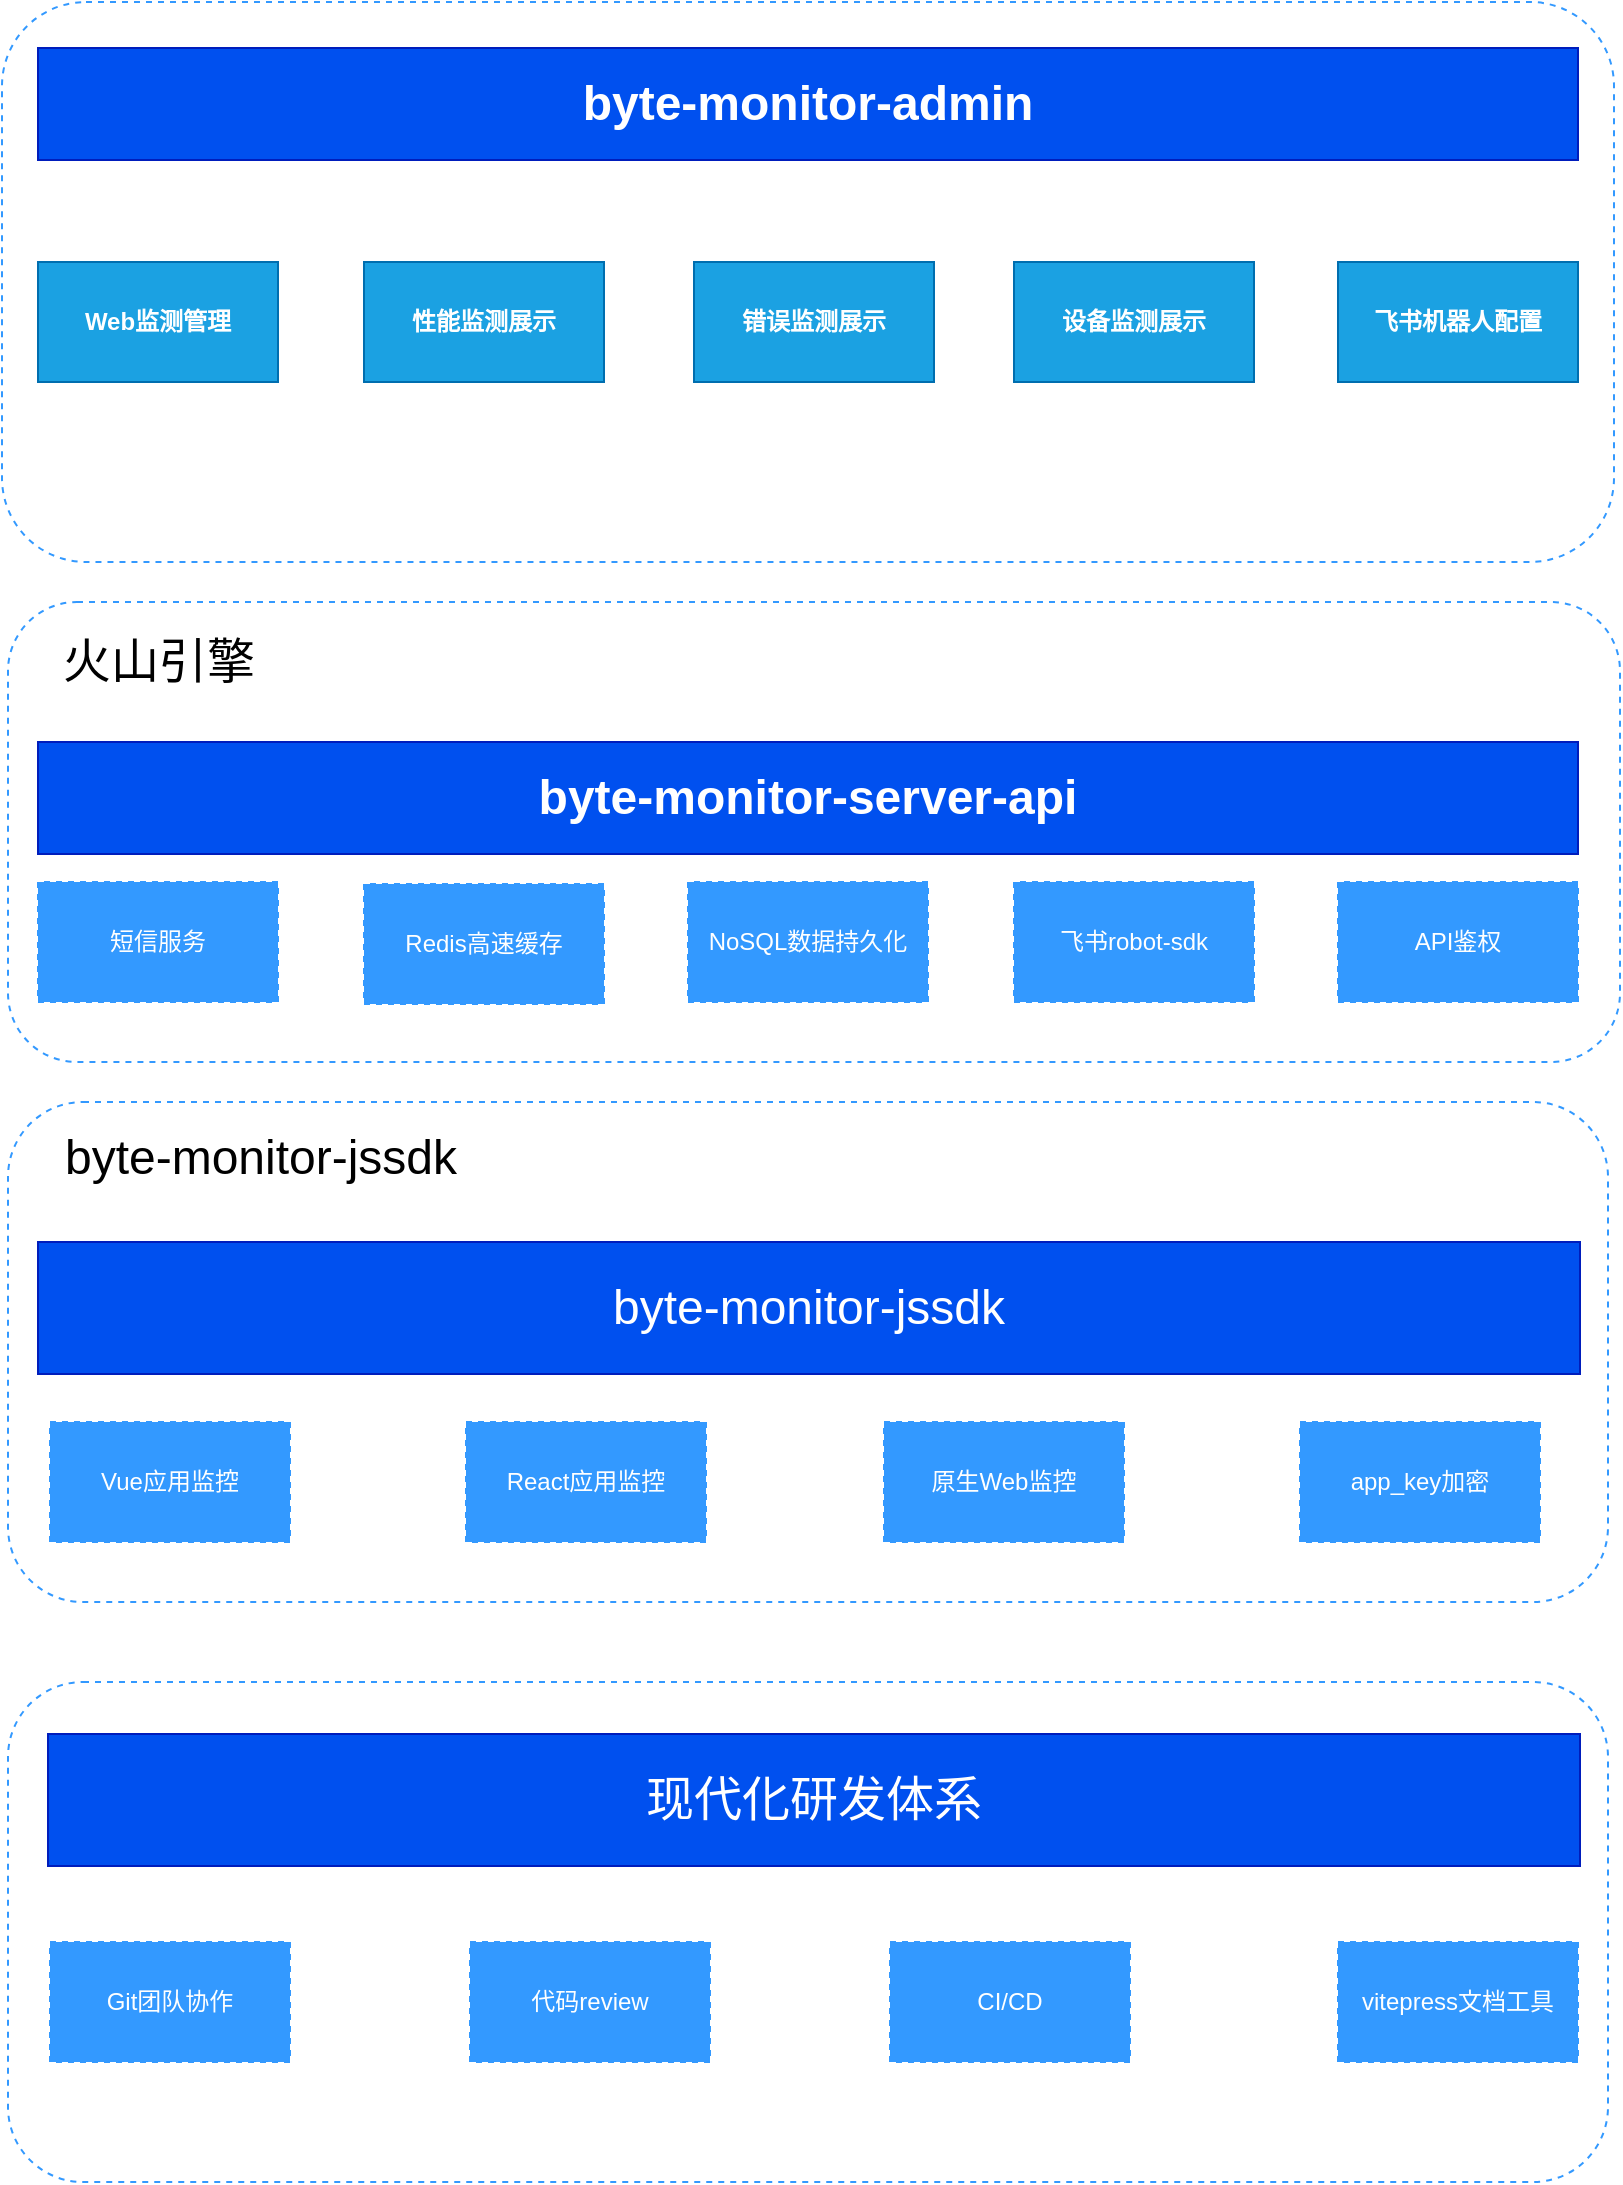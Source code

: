 <mxfile version="14.9.6" type="device"><diagram id="hNjD01JpaU-A2MAU9e2g" name="第 1 页"><mxGraphModel dx="1940" dy="1376" grid="1" gridSize="10" guides="1" tooltips="1" connect="1" arrows="1" fold="1" page="1" pageScale="1" pageWidth="827" pageHeight="1169" math="0" shadow="0"><root><mxCell id="0"/><mxCell id="1" parent="0"/><mxCell id="C3WhB851E13ckmCZVZM2-1" value="&lt;b&gt;&lt;font style=&quot;font-size: 24px&quot;&gt;byte-monitor-server-api&lt;/font&gt;&lt;/b&gt;" style="rounded=0;whiteSpace=wrap;html=1;strokeColor=#001DBC;fontColor=#ffffff;fillColor=#0050ef;" parent="1" vertex="1"><mxGeometry x="27" y="430" width="770" height="56" as="geometry"/></mxCell><mxCell id="yzcdMSx-Yx7S1wHxC0np-1" value="&lt;font style=&quot;font-size: 24px&quot;&gt;byte-monitor-jssdk&lt;/font&gt;" style="rounded=0;whiteSpace=wrap;html=1;fillColor=#0050ef;strokeColor=#001DBC;fontColor=#ffffff;" parent="1" vertex="1"><mxGeometry x="27" y="680" width="771" height="66" as="geometry"/></mxCell><mxCell id="JzUKbFySuNLp0IT_76fg-5" value="&lt;b&gt;Web监测管理&lt;/b&gt;" style="rounded=0;whiteSpace=wrap;html=1;fillColor=#1ba1e2;strokeColor=#006EAF;fontColor=#ffffff;" parent="1" vertex="1"><mxGeometry x="27" y="190" width="120" height="60" as="geometry"/></mxCell><mxCell id="73GGPv5n-ul0CXP4_WhX-3" value="" style="rounded=1;whiteSpace=wrap;html=1;dashed=1;strokeColor=#3399FF;fillColor=none;pointerEvents=0;" vertex="1" parent="1"><mxGeometry x="12" y="610" width="800" height="250" as="geometry"/></mxCell><mxCell id="73GGPv5n-ul0CXP4_WhX-7" value="" style="rounded=1;whiteSpace=wrap;html=1;dashed=1;pointerEvents=0;strokeColor=#3399FF;fillColor=none;" vertex="1" parent="1"><mxGeometry x="12" y="360" width="806" height="230" as="geometry"/></mxCell><mxCell id="73GGPv5n-ul0CXP4_WhX-10" value="&lt;font style=&quot;font-size: 24px&quot;&gt;火山引擎&lt;/font&gt;" style="text;html=1;align=center;verticalAlign=middle;resizable=0;points=[];autosize=1;strokeColor=none;" vertex="1" parent="1"><mxGeometry x="32" y="380" width="110" height="20" as="geometry"/></mxCell><mxCell id="73GGPv5n-ul0CXP4_WhX-11" value="&lt;font color=&quot;#ffffff&quot;&gt;短信服务&lt;/font&gt;" style="rounded=0;whiteSpace=wrap;html=1;dashed=1;pointerEvents=1;strokeColor=#3399FF;fillColor=#3399FF;gradientDirection=north;flipH=1;" vertex="1" parent="1"><mxGeometry x="27" y="500" width="120" height="60" as="geometry"/></mxCell><mxCell id="73GGPv5n-ul0CXP4_WhX-13" value="&lt;font color=&quot;#ffffff&quot;&gt;NoSQL数据持久化&lt;/font&gt;" style="rounded=0;whiteSpace=wrap;html=1;dashed=1;pointerEvents=1;strokeColor=#3399FF;fillColor=#3399FF;gradientDirection=north;flipH=1;" vertex="1" parent="1"><mxGeometry x="352" y="500" width="120" height="60" as="geometry"/></mxCell><mxCell id="73GGPv5n-ul0CXP4_WhX-14" value="&lt;font color=&quot;#ffffff&quot;&gt;Redis高速缓存&lt;/font&gt;" style="rounded=0;whiteSpace=wrap;html=1;dashed=1;pointerEvents=1;strokeColor=#3399FF;fillColor=#3399FF;gradientDirection=north;flipH=1;" vertex="1" parent="1"><mxGeometry x="190" y="501" width="120" height="60" as="geometry"/></mxCell><mxCell id="73GGPv5n-ul0CXP4_WhX-15" value="&lt;font style=&quot;font-size: 24px&quot;&gt;byte-monitor-jssdk&lt;/font&gt;" style="text;html=1;align=center;verticalAlign=middle;resizable=0;points=[];autosize=1;strokeColor=none;" vertex="1" parent="1"><mxGeometry x="33" y="628" width="210" height="20" as="geometry"/></mxCell><mxCell id="73GGPv5n-ul0CXP4_WhX-17" value="&lt;font color=&quot;#ffffff&quot;&gt;Vue应用监控&lt;/font&gt;" style="rounded=0;whiteSpace=wrap;html=1;dashed=1;pointerEvents=1;strokeColor=#3399FF;fillColor=#3399FF;gradientDirection=north;" vertex="1" parent="1"><mxGeometry x="33" y="770" width="120" height="60" as="geometry"/></mxCell><mxCell id="73GGPv5n-ul0CXP4_WhX-18" value="&lt;font color=&quot;#ffffff&quot;&gt;React应用监控&lt;/font&gt;" style="rounded=0;whiteSpace=wrap;html=1;dashed=1;pointerEvents=1;strokeColor=#3399FF;fillColor=#3399FF;gradientDirection=north;" vertex="1" parent="1"><mxGeometry x="241" y="770" width="120" height="60" as="geometry"/></mxCell><mxCell id="73GGPv5n-ul0CXP4_WhX-19" value="&lt;font color=&quot;#ffffff&quot;&gt;原生Web监控&lt;/font&gt;" style="rounded=0;whiteSpace=wrap;html=1;dashed=1;pointerEvents=1;strokeColor=#3399FF;fillColor=#3399FF;gradientDirection=north;" vertex="1" parent="1"><mxGeometry x="450" y="770" width="120" height="60" as="geometry"/></mxCell><mxCell id="73GGPv5n-ul0CXP4_WhX-20" value="&lt;font color=&quot;#ffffff&quot;&gt;飞书robot-sdk&lt;/font&gt;" style="rounded=0;whiteSpace=wrap;html=1;dashed=1;pointerEvents=1;strokeColor=#3399FF;fillColor=#3399FF;gradientDirection=north;flipH=1;" vertex="1" parent="1"><mxGeometry x="515" y="500" width="120" height="60" as="geometry"/></mxCell><mxCell id="73GGPv5n-ul0CXP4_WhX-21" value="&lt;font color=&quot;#ffffff&quot;&gt;API鉴权&lt;/font&gt;" style="rounded=0;whiteSpace=wrap;html=1;dashed=1;pointerEvents=1;strokeColor=#3399FF;fillColor=#3399FF;gradientDirection=north;flipH=1;" vertex="1" parent="1"><mxGeometry x="677" y="500" width="120" height="60" as="geometry"/></mxCell><mxCell id="73GGPv5n-ul0CXP4_WhX-23" value="" style="rounded=1;whiteSpace=wrap;html=1;dashed=1;pointerEvents=0;strokeColor=#3399FF;fillColor=none;" vertex="1" parent="1"><mxGeometry x="9" y="60" width="806" height="280" as="geometry"/></mxCell><mxCell id="73GGPv5n-ul0CXP4_WhX-24" value="&lt;b&gt;&lt;font style=&quot;font-size: 24px&quot;&gt;byte-monitor-admin&lt;/font&gt;&lt;/b&gt;" style="rounded=0;whiteSpace=wrap;html=1;strokeColor=#001DBC;fontColor=#ffffff;fillColor=#0050ef;" vertex="1" parent="1"><mxGeometry x="27" y="83" width="770" height="56" as="geometry"/></mxCell><mxCell id="73GGPv5n-ul0CXP4_WhX-25" value="&lt;b&gt;飞书机器人配置&lt;/b&gt;" style="rounded=0;whiteSpace=wrap;html=1;fillColor=#1ba1e2;strokeColor=#006EAF;fontColor=#ffffff;" vertex="1" parent="1"><mxGeometry x="677" y="190" width="120" height="60" as="geometry"/></mxCell><mxCell id="73GGPv5n-ul0CXP4_WhX-32" value="&lt;b&gt;性能监测展示&lt;/b&gt;" style="rounded=0;whiteSpace=wrap;html=1;fillColor=#1ba1e2;strokeColor=#006EAF;fontColor=#ffffff;" vertex="1" parent="1"><mxGeometry x="190" y="190" width="120" height="60" as="geometry"/></mxCell><mxCell id="73GGPv5n-ul0CXP4_WhX-33" value="" style="rounded=1;whiteSpace=wrap;html=1;dashed=1;strokeColor=#3399FF;fillColor=none;pointerEvents=0;" vertex="1" parent="1"><mxGeometry x="12" y="900" width="800" height="250" as="geometry"/></mxCell><mxCell id="73GGPv5n-ul0CXP4_WhX-34" value="&lt;font style=&quot;font-size: 24px&quot;&gt;现代化研发体系&lt;/font&gt;" style="rounded=0;whiteSpace=wrap;html=1;fillColor=#0050ef;strokeColor=#001DBC;fontColor=#ffffff;" vertex="1" parent="1"><mxGeometry x="32" y="926" width="766" height="66" as="geometry"/></mxCell><mxCell id="73GGPv5n-ul0CXP4_WhX-37" value="&lt;font color=&quot;#ffffff&quot;&gt;Git团队协作&lt;/font&gt;" style="rounded=0;whiteSpace=wrap;html=1;dashed=1;pointerEvents=1;strokeColor=#3399FF;fillColor=#3399FF;gradientDirection=north;" vertex="1" parent="1"><mxGeometry x="33" y="1030" width="120" height="60" as="geometry"/></mxCell><mxCell id="73GGPv5n-ul0CXP4_WhX-38" value="&lt;font color=&quot;#ffffff&quot;&gt;代码review&lt;/font&gt;" style="rounded=0;whiteSpace=wrap;html=1;dashed=1;pointerEvents=1;strokeColor=#3399FF;fillColor=#3399FF;gradientDirection=north;" vertex="1" parent="1"><mxGeometry x="243" y="1030" width="120" height="60" as="geometry"/></mxCell><mxCell id="73GGPv5n-ul0CXP4_WhX-39" value="&lt;font color=&quot;#ffffff&quot;&gt;CI/CD&lt;/font&gt;" style="rounded=0;whiteSpace=wrap;html=1;dashed=1;pointerEvents=1;strokeColor=#3399FF;fillColor=#3399FF;gradientDirection=north;" vertex="1" parent="1"><mxGeometry x="453" y="1030" width="120" height="60" as="geometry"/></mxCell><mxCell id="73GGPv5n-ul0CXP4_WhX-40" value="&lt;font color=&quot;#ffffff&quot;&gt;vitepress文档工具&lt;/font&gt;" style="rounded=0;whiteSpace=wrap;html=1;dashed=1;pointerEvents=1;strokeColor=#3399FF;fillColor=#3399FF;gradientDirection=north;" vertex="1" parent="1"><mxGeometry x="677" y="1030" width="120" height="60" as="geometry"/></mxCell><mxCell id="73GGPv5n-ul0CXP4_WhX-41" value="&lt;b&gt;错误监测展示&lt;/b&gt;" style="rounded=0;whiteSpace=wrap;html=1;fillColor=#1ba1e2;strokeColor=#006EAF;fontColor=#ffffff;" vertex="1" parent="1"><mxGeometry x="355" y="190" width="120" height="60" as="geometry"/></mxCell><mxCell id="73GGPv5n-ul0CXP4_WhX-42" value="&lt;b&gt;设备监测展示&lt;/b&gt;" style="rounded=0;whiteSpace=wrap;html=1;fillColor=#1ba1e2;strokeColor=#006EAF;fontColor=#ffffff;" vertex="1" parent="1"><mxGeometry x="515" y="190" width="120" height="60" as="geometry"/></mxCell><mxCell id="73GGPv5n-ul0CXP4_WhX-43" value="&lt;font color=&quot;#ffffff&quot;&gt;app_key加密&lt;/font&gt;" style="rounded=0;whiteSpace=wrap;html=1;dashed=1;pointerEvents=1;strokeColor=#3399FF;fillColor=#3399FF;gradientDirection=north;" vertex="1" parent="1"><mxGeometry x="658" y="770" width="120" height="60" as="geometry"/></mxCell></root></mxGraphModel></diagram></mxfile>